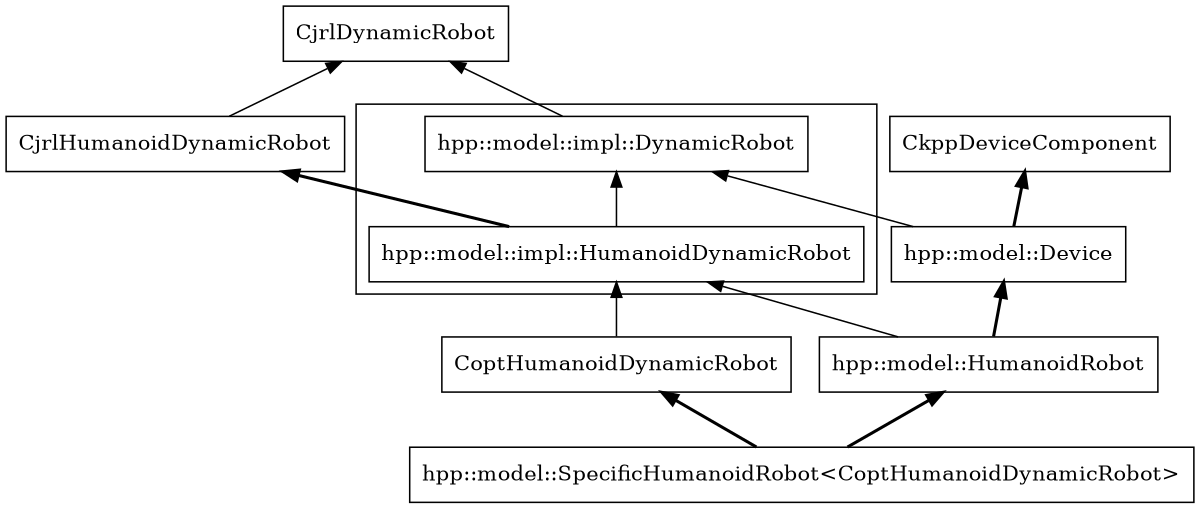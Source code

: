 digraph CD  {
	size = "8,15"
	rankdir = BT
	compound=true
	CjrlDynamicRobot [shape = box] 
	CjrlHumanoidDynamicRobot [shape = box] 
	CjrlHumanoidDynamicRobot -> CjrlDynamicRobot;
	CkppDeviceComponent [shape = box]
	"hpp::model::Device" [shape = box]
	"hpp::model::SpecificHumanoidRobot<CoptHumanoidDynamicRobot>" [shape = box]
	"hpp::model::Device" -> CkppDeviceComponent [style = bold]
	"hpp::model::Device" -> "hpp::model::impl::DynamicRobot"
	"hpp::model::SpecificHumanoidRobot<CoptHumanoidDynamicRobot>" -> "hpp::model::HumanoidRobot" [style = bold]
	"hpp::model::SpecificHumanoidRobot<CoptHumanoidDynamicRobot>" -> "CoptHumanoidDynamicRobot" [style = bold]
	"CoptHumanoidDynamicRobot" [shape = box]
	"CoptHumanoidDynamicRobot" -> "hpp::model::impl::HumanoidDynamicRobot"

	"hpp::model::HumanoidRobot" [shape = box]
	"hpp::model::HumanoidRobot" -> "hpp::model::Device" [style = bold]
	"hpp::model::HumanoidRobot" -> "hpp::model::impl::HumanoidDynamicRobot" 

	subgraph cluster0 {
		"hpp::model::impl::DynamicRobot" [shape = box] 
		"hpp::model::impl::HumanoidDynamicRobot" [shape = box]
	}
	"hpp::model::impl::DynamicRobot" -> "CjrlDynamicRobot"
	"hpp::model::impl::HumanoidDynamicRobot" -> "CjrlHumanoidDynamicRobot" [style = bold]
	"hpp::model::impl::HumanoidDynamicRobot" -> "hpp::model::impl::DynamicRobot"
}

